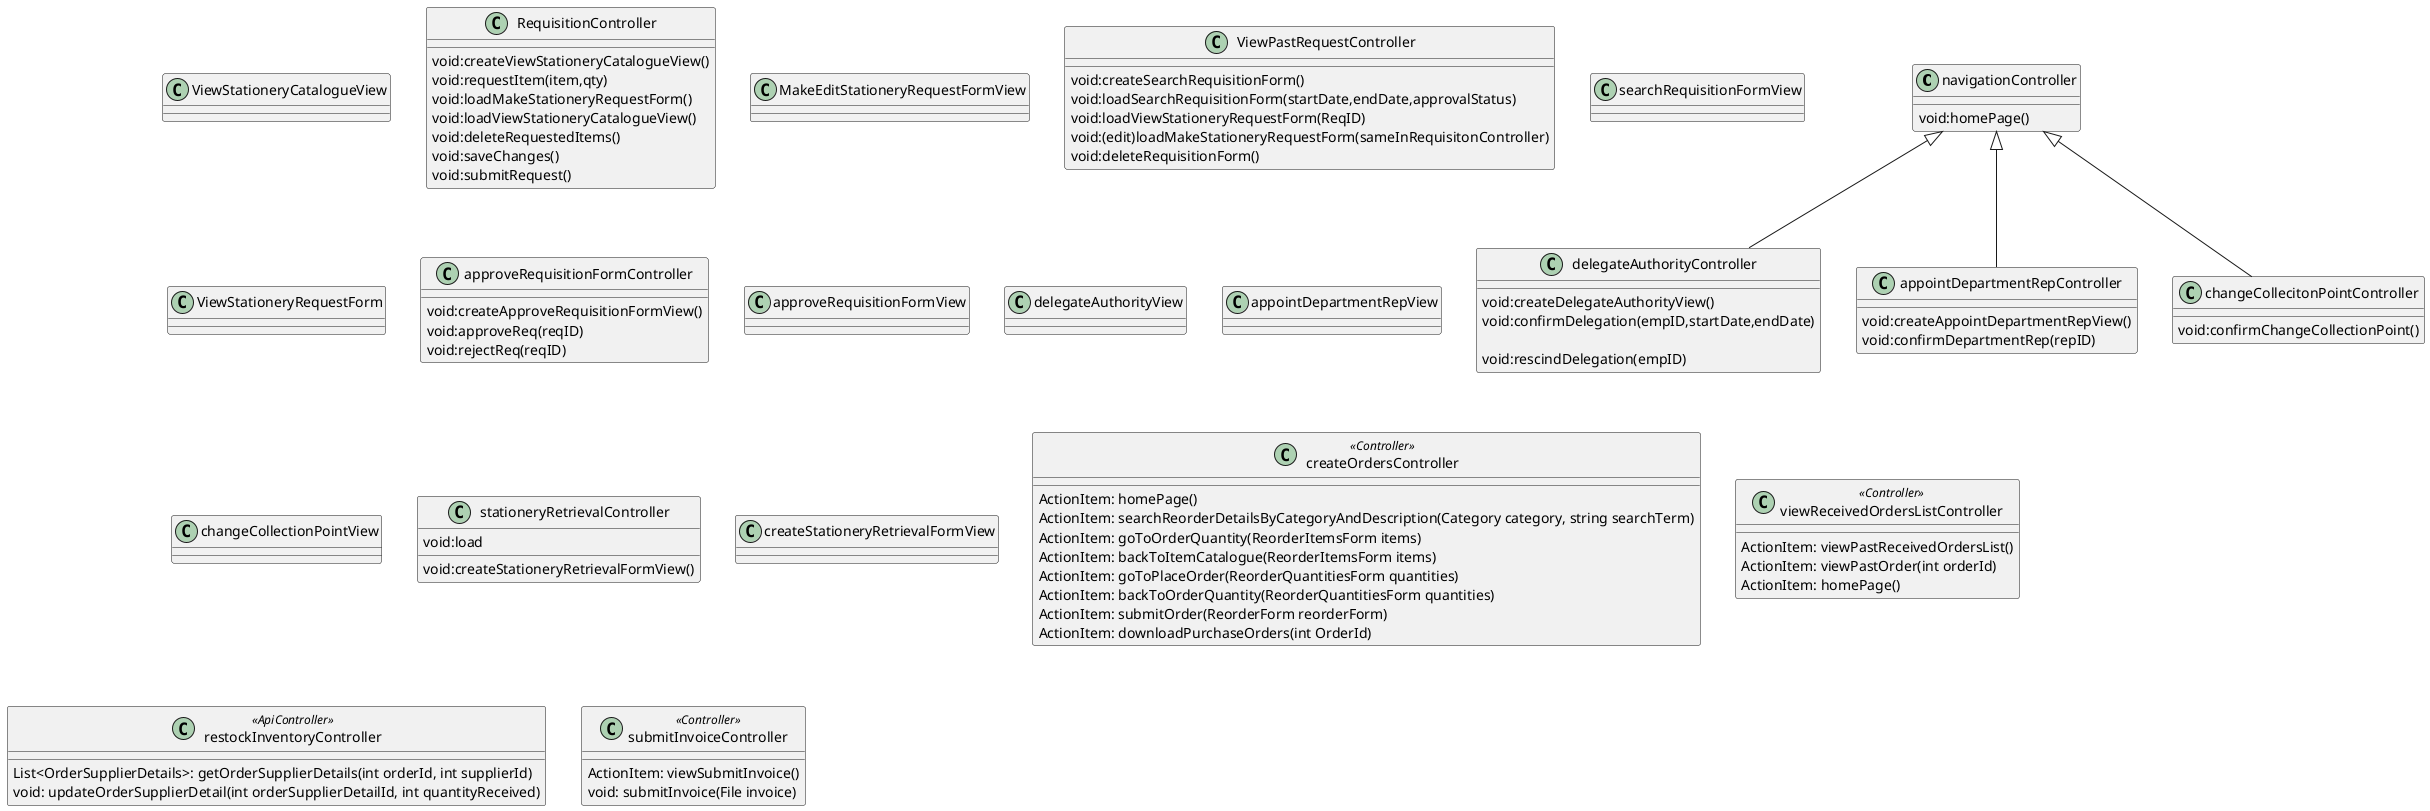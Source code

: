 @startuml
navigationController ^-- delegateAuthorityController
navigationController ^-- appointDepartmentRepController
navigationController ^-- changeCollecitonPointController
class navigationController{
    void:homePage()
}

class ViewStationeryCatalogueView{
}

class RequisitionController{
    void:createViewStationeryCatalogueView()
    void:requestItem(item,qty)
    void:loadMakeStationeryRequestForm()
    void:loadViewStationeryCatalogueView()
    void:deleteRequestedItems()
    void:saveChanges()
    void:submitRequest()
}

class MakeEditStationeryRequestFormView{
}
class ViewPastRequestController{
    void:createSearchRequisitionForm()
    void:loadSearchRequisitionForm(startDate,endDate,approvalStatus)
    void:loadViewStationeryRequestForm(ReqID)
    void:(edit)loadMakeStationeryRequestForm(sameInRequisitonController)
    void:deleteRequisitionForm()
}
class searchRequisitionFormView{

}
class ViewStationeryRequestForm{

}

class approveRequisitionFormController{
    void:createApproveRequisitionFormView()
    void:approveReq(reqID)
    void:rejectReq(reqID)
}

class approveRequisitionFormView{

}


 class delegateAuthorityController{
    void:createDelegateAuthorityView()
    void:confirmDelegation(empID,startDate,endDate)

    void:rescindDelegation(empID)
}

class delegateAuthorityView{

}

class appointDepartmentRepController{
    void:createAppointDepartmentRepView()
    void:confirmDepartmentRep(repID)

}

class appointDepartmentRepView{

}

class changeCollecitonPointController{
    void:confirmChangeCollectionPoint()
}

class changeCollectionPointView{

}
class stationeryRetrievalController{
    void:createStationeryRetrievalFormView()
    void:load
}
class createStationeryRetrievalFormView{

}

' Ordering Package
class createOrdersController <<Controller>> {
    ActionItem: homePage()
    ActionItem: searchReorderDetailsByCategoryAndDescription(Category category, string searchTerm)
    ActionItem: goToOrderQuantity(ReorderItemsForm items)
    ActionItem: backToItemCatalogue(ReorderItemsForm items)
    ActionItem: goToPlaceOrder(ReorderQuantitiesForm quantities)
    ActionItem: backToOrderQuantity(ReorderQuantitiesForm quantities)
    ActionItem: submitOrder(ReorderForm reorderForm)
    ActionItem: downloadPurchaseOrders(int OrderId)
}

class viewReceivedOrdersListController <<Controller>> {
    ' serves as back route from Received Orders Details page
    ActionItem: viewPastReceivedOrdersList()
    ActionItem: viewPastOrder(int orderId)
    ActionItem: homePage()
}

class restockInventoryController <<ApiController>> {
    List<OrderSupplierDetails>: getOrderSupplierDetails(int orderId, int supplierId)
    void: updateOrderSupplierDetail(int orderSupplierDetailId, int quantityReceived)
}

class submitInvoiceController <<Controller>> {
    ActionItem: viewSubmitInvoice()
    void: submitInvoice(File invoice)
}
@enduml



